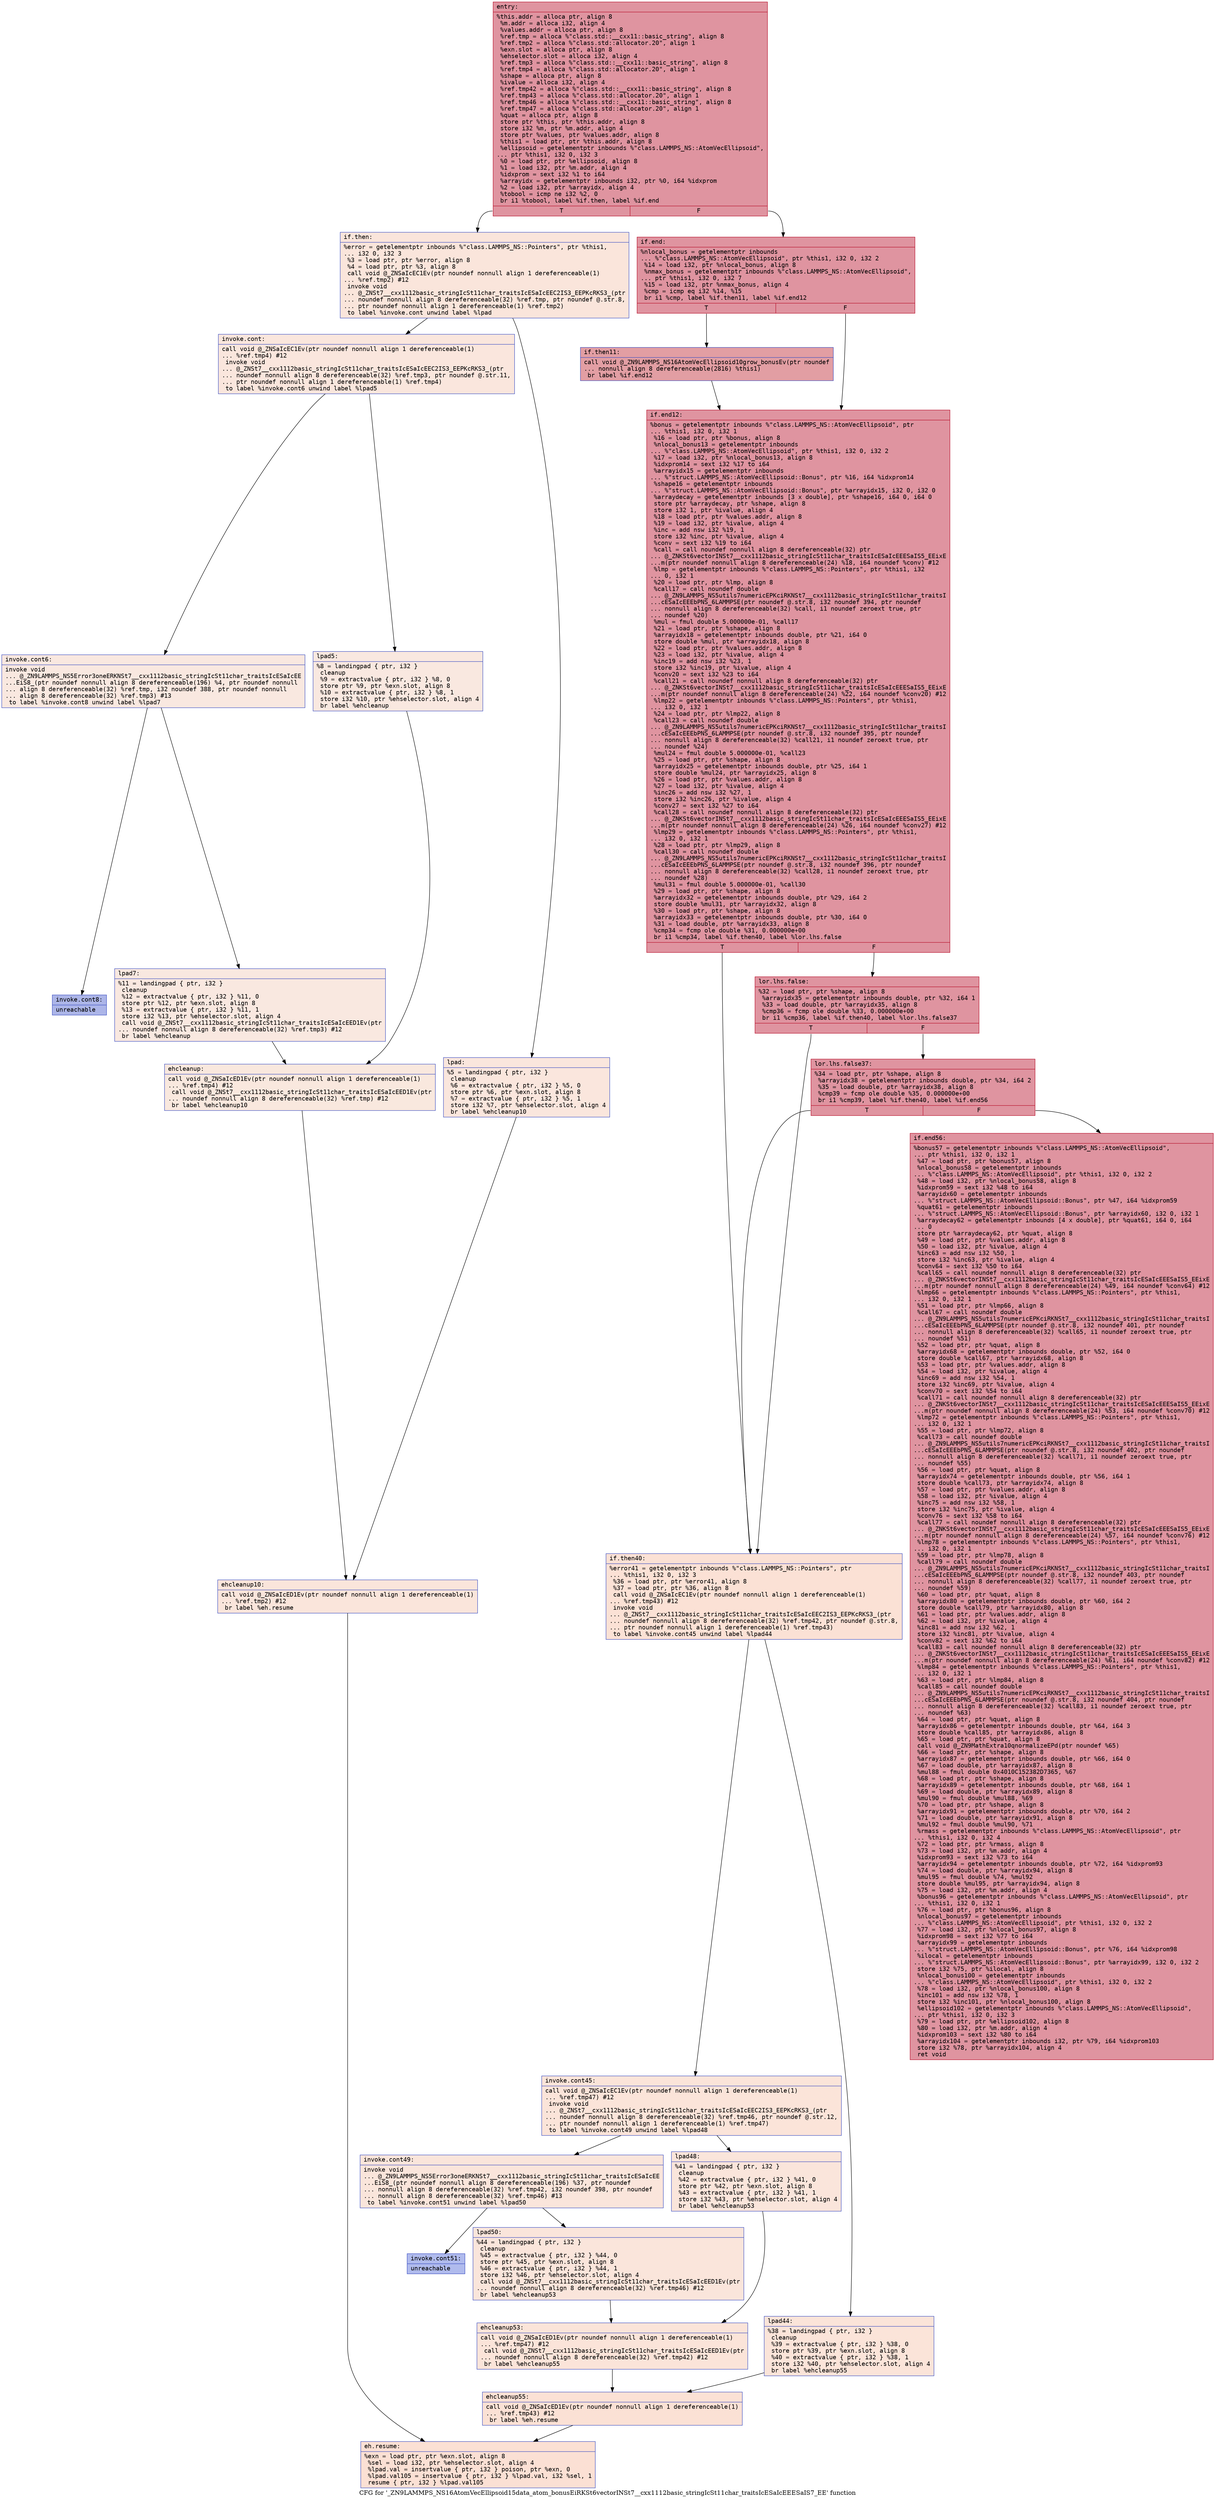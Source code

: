 digraph "CFG for '_ZN9LAMMPS_NS16AtomVecEllipsoid15data_atom_bonusEiRKSt6vectorINSt7__cxx1112basic_stringIcSt11char_traitsIcESaIcEEESaIS7_EE' function" {
	label="CFG for '_ZN9LAMMPS_NS16AtomVecEllipsoid15data_atom_bonusEiRKSt6vectorINSt7__cxx1112basic_stringIcSt11char_traitsIcESaIcEEESaIS7_EE' function";

	Node0x556728da5500 [shape=record,color="#b70d28ff", style=filled, fillcolor="#b70d2870" fontname="Courier",label="{entry:\l|  %this.addr = alloca ptr, align 8\l  %m.addr = alloca i32, align 4\l  %values.addr = alloca ptr, align 8\l  %ref.tmp = alloca %\"class.std::__cxx11::basic_string\", align 8\l  %ref.tmp2 = alloca %\"class.std::allocator.20\", align 1\l  %exn.slot = alloca ptr, align 8\l  %ehselector.slot = alloca i32, align 4\l  %ref.tmp3 = alloca %\"class.std::__cxx11::basic_string\", align 8\l  %ref.tmp4 = alloca %\"class.std::allocator.20\", align 1\l  %shape = alloca ptr, align 8\l  %ivalue = alloca i32, align 4\l  %ref.tmp42 = alloca %\"class.std::__cxx11::basic_string\", align 8\l  %ref.tmp43 = alloca %\"class.std::allocator.20\", align 1\l  %ref.tmp46 = alloca %\"class.std::__cxx11::basic_string\", align 8\l  %ref.tmp47 = alloca %\"class.std::allocator.20\", align 1\l  %quat = alloca ptr, align 8\l  store ptr %this, ptr %this.addr, align 8\l  store i32 %m, ptr %m.addr, align 4\l  store ptr %values, ptr %values.addr, align 8\l  %this1 = load ptr, ptr %this.addr, align 8\l  %ellipsoid = getelementptr inbounds %\"class.LAMMPS_NS::AtomVecEllipsoid\",\l... ptr %this1, i32 0, i32 3\l  %0 = load ptr, ptr %ellipsoid, align 8\l  %1 = load i32, ptr %m.addr, align 4\l  %idxprom = sext i32 %1 to i64\l  %arrayidx = getelementptr inbounds i32, ptr %0, i64 %idxprom\l  %2 = load i32, ptr %arrayidx, align 4\l  %tobool = icmp ne i32 %2, 0\l  br i1 %tobool, label %if.then, label %if.end\l|{<s0>T|<s1>F}}"];
	Node0x556728da5500:s0 -> Node0x556728da6170[tooltip="entry -> if.then\nProbability 0.00%" ];
	Node0x556728da5500:s1 -> Node0x556728da61e0[tooltip="entry -> if.end\nProbability 100.00%" ];
	Node0x556728da6170 [shape=record,color="#3d50c3ff", style=filled, fillcolor="#f4c5ad70" fontname="Courier",label="{if.then:\l|  %error = getelementptr inbounds %\"class.LAMMPS_NS::Pointers\", ptr %this1,\l... i32 0, i32 3\l  %3 = load ptr, ptr %error, align 8\l  %4 = load ptr, ptr %3, align 8\l  call void @_ZNSaIcEC1Ev(ptr noundef nonnull align 1 dereferenceable(1)\l... %ref.tmp2) #12\l  invoke void\l... @_ZNSt7__cxx1112basic_stringIcSt11char_traitsIcESaIcEEC2IS3_EEPKcRKS3_(ptr\l... noundef nonnull align 8 dereferenceable(32) %ref.tmp, ptr noundef @.str.8,\l... ptr noundef nonnull align 1 dereferenceable(1) %ref.tmp2)\l          to label %invoke.cont unwind label %lpad\l}"];
	Node0x556728da6170 -> Node0x556728da73c0[tooltip="if.then -> invoke.cont\nProbability 50.00%" ];
	Node0x556728da6170 -> Node0x556728da7440[tooltip="if.then -> lpad\nProbability 50.00%" ];
	Node0x556728da73c0 [shape=record,color="#3d50c3ff", style=filled, fillcolor="#f3c7b170" fontname="Courier",label="{invoke.cont:\l|  call void @_ZNSaIcEC1Ev(ptr noundef nonnull align 1 dereferenceable(1)\l... %ref.tmp4) #12\l  invoke void\l... @_ZNSt7__cxx1112basic_stringIcSt11char_traitsIcESaIcEEC2IS3_EEPKcRKS3_(ptr\l... noundef nonnull align 8 dereferenceable(32) %ref.tmp3, ptr noundef @.str.11,\l... ptr noundef nonnull align 1 dereferenceable(1) %ref.tmp4)\l          to label %invoke.cont6 unwind label %lpad5\l}"];
	Node0x556728da73c0 -> Node0x556728da7760[tooltip="invoke.cont -> invoke.cont6\nProbability 50.00%" ];
	Node0x556728da73c0 -> Node0x556728da77b0[tooltip="invoke.cont -> lpad5\nProbability 50.00%" ];
	Node0x556728da7760 [shape=record,color="#3d50c3ff", style=filled, fillcolor="#f1ccb870" fontname="Courier",label="{invoke.cont6:\l|  invoke void\l... @_ZN9LAMMPS_NS5Error3oneERKNSt7__cxx1112basic_stringIcSt11char_traitsIcESaIcEE\l...EiS8_(ptr noundef nonnull align 8 dereferenceable(196) %4, ptr noundef nonnull\l... align 8 dereferenceable(32) %ref.tmp, i32 noundef 388, ptr noundef nonnull\l... align 8 dereferenceable(32) %ref.tmp3) #13\l          to label %invoke.cont8 unwind label %lpad7\l}"];
	Node0x556728da7760 -> Node0x556728da7710[tooltip="invoke.cont6 -> invoke.cont8\nProbability 0.00%" ];
	Node0x556728da7760 -> Node0x556728da7a10[tooltip="invoke.cont6 -> lpad7\nProbability 100.00%" ];
	Node0x556728da7710 [shape=record,color="#3d50c3ff", style=filled, fillcolor="#4358cb70" fontname="Courier",label="{invoke.cont8:\l|  unreachable\l}"];
	Node0x556728da7440 [shape=record,color="#3d50c3ff", style=filled, fillcolor="#f3c7b170" fontname="Courier",label="{lpad:\l|  %5 = landingpad \{ ptr, i32 \}\l          cleanup\l  %6 = extractvalue \{ ptr, i32 \} %5, 0\l  store ptr %6, ptr %exn.slot, align 8\l  %7 = extractvalue \{ ptr, i32 \} %5, 1\l  store i32 %7, ptr %ehselector.slot, align 4\l  br label %ehcleanup10\l}"];
	Node0x556728da7440 -> Node0x556728da7f10[tooltip="lpad -> ehcleanup10\nProbability 100.00%" ];
	Node0x556728da77b0 [shape=record,color="#3d50c3ff", style=filled, fillcolor="#f1ccb870" fontname="Courier",label="{lpad5:\l|  %8 = landingpad \{ ptr, i32 \}\l          cleanup\l  %9 = extractvalue \{ ptr, i32 \} %8, 0\l  store ptr %9, ptr %exn.slot, align 8\l  %10 = extractvalue \{ ptr, i32 \} %8, 1\l  store i32 %10, ptr %ehselector.slot, align 4\l  br label %ehcleanup\l}"];
	Node0x556728da77b0 -> Node0x556728da8260[tooltip="lpad5 -> ehcleanup\nProbability 100.00%" ];
	Node0x556728da7a10 [shape=record,color="#3d50c3ff", style=filled, fillcolor="#f1ccb870" fontname="Courier",label="{lpad7:\l|  %11 = landingpad \{ ptr, i32 \}\l          cleanup\l  %12 = extractvalue \{ ptr, i32 \} %11, 0\l  store ptr %12, ptr %exn.slot, align 8\l  %13 = extractvalue \{ ptr, i32 \} %11, 1\l  store i32 %13, ptr %ehselector.slot, align 4\l  call void @_ZNSt7__cxx1112basic_stringIcSt11char_traitsIcESaIcEED1Ev(ptr\l... noundef nonnull align 8 dereferenceable(32) %ref.tmp3) #12\l  br label %ehcleanup\l}"];
	Node0x556728da7a10 -> Node0x556728da8260[tooltip="lpad7 -> ehcleanup\nProbability 100.00%" ];
	Node0x556728da8260 [shape=record,color="#3d50c3ff", style=filled, fillcolor="#f2cab570" fontname="Courier",label="{ehcleanup:\l|  call void @_ZNSaIcED1Ev(ptr noundef nonnull align 1 dereferenceable(1)\l... %ref.tmp4) #12\l  call void @_ZNSt7__cxx1112basic_stringIcSt11char_traitsIcESaIcEED1Ev(ptr\l... noundef nonnull align 8 dereferenceable(32) %ref.tmp) #12\l  br label %ehcleanup10\l}"];
	Node0x556728da8260 -> Node0x556728da7f10[tooltip="ehcleanup -> ehcleanup10\nProbability 100.00%" ];
	Node0x556728da7f10 [shape=record,color="#3d50c3ff", style=filled, fillcolor="#f4c5ad70" fontname="Courier",label="{ehcleanup10:\l|  call void @_ZNSaIcED1Ev(ptr noundef nonnull align 1 dereferenceable(1)\l... %ref.tmp2) #12\l  br label %eh.resume\l}"];
	Node0x556728da7f10 -> Node0x556728da8b10[tooltip="ehcleanup10 -> eh.resume\nProbability 100.00%" ];
	Node0x556728da61e0 [shape=record,color="#b70d28ff", style=filled, fillcolor="#b70d2870" fontname="Courier",label="{if.end:\l|  %nlocal_bonus = getelementptr inbounds\l... %\"class.LAMMPS_NS::AtomVecEllipsoid\", ptr %this1, i32 0, i32 2\l  %14 = load i32, ptr %nlocal_bonus, align 8\l  %nmax_bonus = getelementptr inbounds %\"class.LAMMPS_NS::AtomVecEllipsoid\",\l... ptr %this1, i32 0, i32 7\l  %15 = load i32, ptr %nmax_bonus, align 4\l  %cmp = icmp eq i32 %14, %15\l  br i1 %cmp, label %if.then11, label %if.end12\l|{<s0>T|<s1>F}}"];
	Node0x556728da61e0:s0 -> Node0x556728da8f40[tooltip="if.end -> if.then11\nProbability 50.00%" ];
	Node0x556728da61e0:s1 -> Node0x556728da8fc0[tooltip="if.end -> if.end12\nProbability 50.00%" ];
	Node0x556728da8f40 [shape=record,color="#3d50c3ff", style=filled, fillcolor="#be242e70" fontname="Courier",label="{if.then11:\l|  call void @_ZN9LAMMPS_NS16AtomVecEllipsoid10grow_bonusEv(ptr noundef\l... nonnull align 8 dereferenceable(2816) %this1)\l  br label %if.end12\l}"];
	Node0x556728da8f40 -> Node0x556728da8fc0[tooltip="if.then11 -> if.end12\nProbability 100.00%" ];
	Node0x556728da8fc0 [shape=record,color="#b70d28ff", style=filled, fillcolor="#b70d2870" fontname="Courier",label="{if.end12:\l|  %bonus = getelementptr inbounds %\"class.LAMMPS_NS::AtomVecEllipsoid\", ptr\l... %this1, i32 0, i32 1\l  %16 = load ptr, ptr %bonus, align 8\l  %nlocal_bonus13 = getelementptr inbounds\l... %\"class.LAMMPS_NS::AtomVecEllipsoid\", ptr %this1, i32 0, i32 2\l  %17 = load i32, ptr %nlocal_bonus13, align 8\l  %idxprom14 = sext i32 %17 to i64\l  %arrayidx15 = getelementptr inbounds\l... %\"struct.LAMMPS_NS::AtomVecEllipsoid::Bonus\", ptr %16, i64 %idxprom14\l  %shape16 = getelementptr inbounds\l... %\"struct.LAMMPS_NS::AtomVecEllipsoid::Bonus\", ptr %arrayidx15, i32 0, i32 0\l  %arraydecay = getelementptr inbounds [3 x double], ptr %shape16, i64 0, i64 0\l  store ptr %arraydecay, ptr %shape, align 8\l  store i32 1, ptr %ivalue, align 4\l  %18 = load ptr, ptr %values.addr, align 8\l  %19 = load i32, ptr %ivalue, align 4\l  %inc = add nsw i32 %19, 1\l  store i32 %inc, ptr %ivalue, align 4\l  %conv = sext i32 %19 to i64\l  %call = call noundef nonnull align 8 dereferenceable(32) ptr\l... @_ZNKSt6vectorINSt7__cxx1112basic_stringIcSt11char_traitsIcESaIcEEESaIS5_EEixE\l...m(ptr noundef nonnull align 8 dereferenceable(24) %18, i64 noundef %conv) #12\l  %lmp = getelementptr inbounds %\"class.LAMMPS_NS::Pointers\", ptr %this1, i32\l... 0, i32 1\l  %20 = load ptr, ptr %lmp, align 8\l  %call17 = call noundef double\l... @_ZN9LAMMPS_NS5utils7numericEPKciRKNSt7__cxx1112basic_stringIcSt11char_traitsI\l...cESaIcEEEbPNS_6LAMMPSE(ptr noundef @.str.8, i32 noundef 394, ptr noundef\l... nonnull align 8 dereferenceable(32) %call, i1 noundef zeroext true, ptr\l... noundef %20)\l  %mul = fmul double 5.000000e-01, %call17\l  %21 = load ptr, ptr %shape, align 8\l  %arrayidx18 = getelementptr inbounds double, ptr %21, i64 0\l  store double %mul, ptr %arrayidx18, align 8\l  %22 = load ptr, ptr %values.addr, align 8\l  %23 = load i32, ptr %ivalue, align 4\l  %inc19 = add nsw i32 %23, 1\l  store i32 %inc19, ptr %ivalue, align 4\l  %conv20 = sext i32 %23 to i64\l  %call21 = call noundef nonnull align 8 dereferenceable(32) ptr\l... @_ZNKSt6vectorINSt7__cxx1112basic_stringIcSt11char_traitsIcESaIcEEESaIS5_EEixE\l...m(ptr noundef nonnull align 8 dereferenceable(24) %22, i64 noundef %conv20) #12\l  %lmp22 = getelementptr inbounds %\"class.LAMMPS_NS::Pointers\", ptr %this1,\l... i32 0, i32 1\l  %24 = load ptr, ptr %lmp22, align 8\l  %call23 = call noundef double\l... @_ZN9LAMMPS_NS5utils7numericEPKciRKNSt7__cxx1112basic_stringIcSt11char_traitsI\l...cESaIcEEEbPNS_6LAMMPSE(ptr noundef @.str.8, i32 noundef 395, ptr noundef\l... nonnull align 8 dereferenceable(32) %call21, i1 noundef zeroext true, ptr\l... noundef %24)\l  %mul24 = fmul double 5.000000e-01, %call23\l  %25 = load ptr, ptr %shape, align 8\l  %arrayidx25 = getelementptr inbounds double, ptr %25, i64 1\l  store double %mul24, ptr %arrayidx25, align 8\l  %26 = load ptr, ptr %values.addr, align 8\l  %27 = load i32, ptr %ivalue, align 4\l  %inc26 = add nsw i32 %27, 1\l  store i32 %inc26, ptr %ivalue, align 4\l  %conv27 = sext i32 %27 to i64\l  %call28 = call noundef nonnull align 8 dereferenceable(32) ptr\l... @_ZNKSt6vectorINSt7__cxx1112basic_stringIcSt11char_traitsIcESaIcEEESaIS5_EEixE\l...m(ptr noundef nonnull align 8 dereferenceable(24) %26, i64 noundef %conv27) #12\l  %lmp29 = getelementptr inbounds %\"class.LAMMPS_NS::Pointers\", ptr %this1,\l... i32 0, i32 1\l  %28 = load ptr, ptr %lmp29, align 8\l  %call30 = call noundef double\l... @_ZN9LAMMPS_NS5utils7numericEPKciRKNSt7__cxx1112basic_stringIcSt11char_traitsI\l...cESaIcEEEbPNS_6LAMMPSE(ptr noundef @.str.8, i32 noundef 396, ptr noundef\l... nonnull align 8 dereferenceable(32) %call28, i1 noundef zeroext true, ptr\l... noundef %28)\l  %mul31 = fmul double 5.000000e-01, %call30\l  %29 = load ptr, ptr %shape, align 8\l  %arrayidx32 = getelementptr inbounds double, ptr %29, i64 2\l  store double %mul31, ptr %arrayidx32, align 8\l  %30 = load ptr, ptr %shape, align 8\l  %arrayidx33 = getelementptr inbounds double, ptr %30, i64 0\l  %31 = load double, ptr %arrayidx33, align 8\l  %cmp34 = fcmp ole double %31, 0.000000e+00\l  br i1 %cmp34, label %if.then40, label %lor.lhs.false\l|{<s0>T|<s1>F}}"];
	Node0x556728da8fc0:s0 -> Node0x556728daca60[tooltip="if.end12 -> if.then40\nProbability 0.00%" ];
	Node0x556728da8fc0:s1 -> Node0x556728dacae0[tooltip="if.end12 -> lor.lhs.false\nProbability 100.00%" ];
	Node0x556728dacae0 [shape=record,color="#b70d28ff", style=filled, fillcolor="#b70d2870" fontname="Courier",label="{lor.lhs.false:\l|  %32 = load ptr, ptr %shape, align 8\l  %arrayidx35 = getelementptr inbounds double, ptr %32, i64 1\l  %33 = load double, ptr %arrayidx35, align 8\l  %cmp36 = fcmp ole double %33, 0.000000e+00\l  br i1 %cmp36, label %if.then40, label %lor.lhs.false37\l|{<s0>T|<s1>F}}"];
	Node0x556728dacae0:s0 -> Node0x556728daca60[tooltip="lor.lhs.false -> if.then40\nProbability 0.00%" ];
	Node0x556728dacae0:s1 -> Node0x556728dace90[tooltip="lor.lhs.false -> lor.lhs.false37\nProbability 100.00%" ];
	Node0x556728dace90 [shape=record,color="#b70d28ff", style=filled, fillcolor="#b70d2870" fontname="Courier",label="{lor.lhs.false37:\l|  %34 = load ptr, ptr %shape, align 8\l  %arrayidx38 = getelementptr inbounds double, ptr %34, i64 2\l  %35 = load double, ptr %arrayidx38, align 8\l  %cmp39 = fcmp ole double %35, 0.000000e+00\l  br i1 %cmp39, label %if.then40, label %if.end56\l|{<s0>T|<s1>F}}"];
	Node0x556728dace90:s0 -> Node0x556728daca60[tooltip="lor.lhs.false37 -> if.then40\nProbability 0.00%" ];
	Node0x556728dace90:s1 -> Node0x556728dad240[tooltip="lor.lhs.false37 -> if.end56\nProbability 100.00%" ];
	Node0x556728daca60 [shape=record,color="#3d50c3ff", style=filled, fillcolor="#f7bca170" fontname="Courier",label="{if.then40:\l|  %error41 = getelementptr inbounds %\"class.LAMMPS_NS::Pointers\", ptr\l... %this1, i32 0, i32 3\l  %36 = load ptr, ptr %error41, align 8\l  %37 = load ptr, ptr %36, align 8\l  call void @_ZNSaIcEC1Ev(ptr noundef nonnull align 1 dereferenceable(1)\l... %ref.tmp43) #12\l  invoke void\l... @_ZNSt7__cxx1112basic_stringIcSt11char_traitsIcESaIcEEC2IS3_EEPKcRKS3_(ptr\l... noundef nonnull align 8 dereferenceable(32) %ref.tmp42, ptr noundef @.str.8,\l... ptr noundef nonnull align 1 dereferenceable(1) %ref.tmp43)\l          to label %invoke.cont45 unwind label %lpad44\l}"];
	Node0x556728daca60 -> Node0x556728dad6d0[tooltip="if.then40 -> invoke.cont45\nProbability 50.00%" ];
	Node0x556728daca60 -> Node0x556728dad750[tooltip="if.then40 -> lpad44\nProbability 50.00%" ];
	Node0x556728dad6d0 [shape=record,color="#3d50c3ff", style=filled, fillcolor="#f5c1a970" fontname="Courier",label="{invoke.cont45:\l|  call void @_ZNSaIcEC1Ev(ptr noundef nonnull align 1 dereferenceable(1)\l... %ref.tmp47) #12\l  invoke void\l... @_ZNSt7__cxx1112basic_stringIcSt11char_traitsIcESaIcEEC2IS3_EEPKcRKS3_(ptr\l... noundef nonnull align 8 dereferenceable(32) %ref.tmp46, ptr noundef @.str.12,\l... ptr noundef nonnull align 1 dereferenceable(1) %ref.tmp47)\l          to label %invoke.cont49 unwind label %lpad48\l}"];
	Node0x556728dad6d0 -> Node0x556728dadad0[tooltip="invoke.cont45 -> invoke.cont49\nProbability 50.00%" ];
	Node0x556728dad6d0 -> Node0x556728dadb20[tooltip="invoke.cont45 -> lpad48\nProbability 50.00%" ];
	Node0x556728dadad0 [shape=record,color="#3d50c3ff", style=filled, fillcolor="#f4c5ad70" fontname="Courier",label="{invoke.cont49:\l|  invoke void\l... @_ZN9LAMMPS_NS5Error3oneERKNSt7__cxx1112basic_stringIcSt11char_traitsIcESaIcEE\l...EiS8_(ptr noundef nonnull align 8 dereferenceable(196) %37, ptr noundef\l... nonnull align 8 dereferenceable(32) %ref.tmp42, i32 noundef 398, ptr noundef\l... nonnull align 8 dereferenceable(32) %ref.tmp46) #13\l          to label %invoke.cont51 unwind label %lpad50\l}"];
	Node0x556728dadad0 -> Node0x556728dada80[tooltip="invoke.cont49 -> invoke.cont51\nProbability 0.00%" ];
	Node0x556728dadad0 -> Node0x556728dade40[tooltip="invoke.cont49 -> lpad50\nProbability 100.00%" ];
	Node0x556728dada80 [shape=record,color="#3d50c3ff", style=filled, fillcolor="#4c66d670" fontname="Courier",label="{invoke.cont51:\l|  unreachable\l}"];
	Node0x556728dad750 [shape=record,color="#3d50c3ff", style=filled, fillcolor="#f5c1a970" fontname="Courier",label="{lpad44:\l|  %38 = landingpad \{ ptr, i32 \}\l          cleanup\l  %39 = extractvalue \{ ptr, i32 \} %38, 0\l  store ptr %39, ptr %exn.slot, align 8\l  %40 = extractvalue \{ ptr, i32 \} %38, 1\l  store i32 %40, ptr %ehselector.slot, align 4\l  br label %ehcleanup55\l}"];
	Node0x556728dad750 -> Node0x556728dae400[tooltip="lpad44 -> ehcleanup55\nProbability 100.00%" ];
	Node0x556728dadb20 [shape=record,color="#3d50c3ff", style=filled, fillcolor="#f4c5ad70" fontname="Courier",label="{lpad48:\l|  %41 = landingpad \{ ptr, i32 \}\l          cleanup\l  %42 = extractvalue \{ ptr, i32 \} %41, 0\l  store ptr %42, ptr %exn.slot, align 8\l  %43 = extractvalue \{ ptr, i32 \} %41, 1\l  store i32 %43, ptr %ehselector.slot, align 4\l  br label %ehcleanup53\l}"];
	Node0x556728dadb20 -> Node0x556728dae6e0[tooltip="lpad48 -> ehcleanup53\nProbability 100.00%" ];
	Node0x556728dade40 [shape=record,color="#3d50c3ff", style=filled, fillcolor="#f4c5ad70" fontname="Courier",label="{lpad50:\l|  %44 = landingpad \{ ptr, i32 \}\l          cleanup\l  %45 = extractvalue \{ ptr, i32 \} %44, 0\l  store ptr %45, ptr %exn.slot, align 8\l  %46 = extractvalue \{ ptr, i32 \} %44, 1\l  store i32 %46, ptr %ehselector.slot, align 4\l  call void @_ZNSt7__cxx1112basic_stringIcSt11char_traitsIcESaIcEED1Ev(ptr\l... noundef nonnull align 8 dereferenceable(32) %ref.tmp46) #12\l  br label %ehcleanup53\l}"];
	Node0x556728dade40 -> Node0x556728dae6e0[tooltip="lpad50 -> ehcleanup53\nProbability 100.00%" ];
	Node0x556728dae6e0 [shape=record,color="#3d50c3ff", style=filled, fillcolor="#f5c1a970" fontname="Courier",label="{ehcleanup53:\l|  call void @_ZNSaIcED1Ev(ptr noundef nonnull align 1 dereferenceable(1)\l... %ref.tmp47) #12\l  call void @_ZNSt7__cxx1112basic_stringIcSt11char_traitsIcESaIcEED1Ev(ptr\l... noundef nonnull align 8 dereferenceable(32) %ref.tmp42) #12\l  br label %ehcleanup55\l}"];
	Node0x556728dae6e0 -> Node0x556728dae400[tooltip="ehcleanup53 -> ehcleanup55\nProbability 100.00%" ];
	Node0x556728dae400 [shape=record,color="#3d50c3ff", style=filled, fillcolor="#f7bca170" fontname="Courier",label="{ehcleanup55:\l|  call void @_ZNSaIcED1Ev(ptr noundef nonnull align 1 dereferenceable(1)\l... %ref.tmp43) #12\l  br label %eh.resume\l}"];
	Node0x556728dae400 -> Node0x556728da8b10[tooltip="ehcleanup55 -> eh.resume\nProbability 100.00%" ];
	Node0x556728dad240 [shape=record,color="#b70d28ff", style=filled, fillcolor="#b70d2870" fontname="Courier",label="{if.end56:\l|  %bonus57 = getelementptr inbounds %\"class.LAMMPS_NS::AtomVecEllipsoid\",\l... ptr %this1, i32 0, i32 1\l  %47 = load ptr, ptr %bonus57, align 8\l  %nlocal_bonus58 = getelementptr inbounds\l... %\"class.LAMMPS_NS::AtomVecEllipsoid\", ptr %this1, i32 0, i32 2\l  %48 = load i32, ptr %nlocal_bonus58, align 8\l  %idxprom59 = sext i32 %48 to i64\l  %arrayidx60 = getelementptr inbounds\l... %\"struct.LAMMPS_NS::AtomVecEllipsoid::Bonus\", ptr %47, i64 %idxprom59\l  %quat61 = getelementptr inbounds\l... %\"struct.LAMMPS_NS::AtomVecEllipsoid::Bonus\", ptr %arrayidx60, i32 0, i32 1\l  %arraydecay62 = getelementptr inbounds [4 x double], ptr %quat61, i64 0, i64\l... 0\l  store ptr %arraydecay62, ptr %quat, align 8\l  %49 = load ptr, ptr %values.addr, align 8\l  %50 = load i32, ptr %ivalue, align 4\l  %inc63 = add nsw i32 %50, 1\l  store i32 %inc63, ptr %ivalue, align 4\l  %conv64 = sext i32 %50 to i64\l  %call65 = call noundef nonnull align 8 dereferenceable(32) ptr\l... @_ZNKSt6vectorINSt7__cxx1112basic_stringIcSt11char_traitsIcESaIcEEESaIS5_EEixE\l...m(ptr noundef nonnull align 8 dereferenceable(24) %49, i64 noundef %conv64) #12\l  %lmp66 = getelementptr inbounds %\"class.LAMMPS_NS::Pointers\", ptr %this1,\l... i32 0, i32 1\l  %51 = load ptr, ptr %lmp66, align 8\l  %call67 = call noundef double\l... @_ZN9LAMMPS_NS5utils7numericEPKciRKNSt7__cxx1112basic_stringIcSt11char_traitsI\l...cESaIcEEEbPNS_6LAMMPSE(ptr noundef @.str.8, i32 noundef 401, ptr noundef\l... nonnull align 8 dereferenceable(32) %call65, i1 noundef zeroext true, ptr\l... noundef %51)\l  %52 = load ptr, ptr %quat, align 8\l  %arrayidx68 = getelementptr inbounds double, ptr %52, i64 0\l  store double %call67, ptr %arrayidx68, align 8\l  %53 = load ptr, ptr %values.addr, align 8\l  %54 = load i32, ptr %ivalue, align 4\l  %inc69 = add nsw i32 %54, 1\l  store i32 %inc69, ptr %ivalue, align 4\l  %conv70 = sext i32 %54 to i64\l  %call71 = call noundef nonnull align 8 dereferenceable(32) ptr\l... @_ZNKSt6vectorINSt7__cxx1112basic_stringIcSt11char_traitsIcESaIcEEESaIS5_EEixE\l...m(ptr noundef nonnull align 8 dereferenceable(24) %53, i64 noundef %conv70) #12\l  %lmp72 = getelementptr inbounds %\"class.LAMMPS_NS::Pointers\", ptr %this1,\l... i32 0, i32 1\l  %55 = load ptr, ptr %lmp72, align 8\l  %call73 = call noundef double\l... @_ZN9LAMMPS_NS5utils7numericEPKciRKNSt7__cxx1112basic_stringIcSt11char_traitsI\l...cESaIcEEEbPNS_6LAMMPSE(ptr noundef @.str.8, i32 noundef 402, ptr noundef\l... nonnull align 8 dereferenceable(32) %call71, i1 noundef zeroext true, ptr\l... noundef %55)\l  %56 = load ptr, ptr %quat, align 8\l  %arrayidx74 = getelementptr inbounds double, ptr %56, i64 1\l  store double %call73, ptr %arrayidx74, align 8\l  %57 = load ptr, ptr %values.addr, align 8\l  %58 = load i32, ptr %ivalue, align 4\l  %inc75 = add nsw i32 %58, 1\l  store i32 %inc75, ptr %ivalue, align 4\l  %conv76 = sext i32 %58 to i64\l  %call77 = call noundef nonnull align 8 dereferenceable(32) ptr\l... @_ZNKSt6vectorINSt7__cxx1112basic_stringIcSt11char_traitsIcESaIcEEESaIS5_EEixE\l...m(ptr noundef nonnull align 8 dereferenceable(24) %57, i64 noundef %conv76) #12\l  %lmp78 = getelementptr inbounds %\"class.LAMMPS_NS::Pointers\", ptr %this1,\l... i32 0, i32 1\l  %59 = load ptr, ptr %lmp78, align 8\l  %call79 = call noundef double\l... @_ZN9LAMMPS_NS5utils7numericEPKciRKNSt7__cxx1112basic_stringIcSt11char_traitsI\l...cESaIcEEEbPNS_6LAMMPSE(ptr noundef @.str.8, i32 noundef 403, ptr noundef\l... nonnull align 8 dereferenceable(32) %call77, i1 noundef zeroext true, ptr\l... noundef %59)\l  %60 = load ptr, ptr %quat, align 8\l  %arrayidx80 = getelementptr inbounds double, ptr %60, i64 2\l  store double %call79, ptr %arrayidx80, align 8\l  %61 = load ptr, ptr %values.addr, align 8\l  %62 = load i32, ptr %ivalue, align 4\l  %inc81 = add nsw i32 %62, 1\l  store i32 %inc81, ptr %ivalue, align 4\l  %conv82 = sext i32 %62 to i64\l  %call83 = call noundef nonnull align 8 dereferenceable(32) ptr\l... @_ZNKSt6vectorINSt7__cxx1112basic_stringIcSt11char_traitsIcESaIcEEESaIS5_EEixE\l...m(ptr noundef nonnull align 8 dereferenceable(24) %61, i64 noundef %conv82) #12\l  %lmp84 = getelementptr inbounds %\"class.LAMMPS_NS::Pointers\", ptr %this1,\l... i32 0, i32 1\l  %63 = load ptr, ptr %lmp84, align 8\l  %call85 = call noundef double\l... @_ZN9LAMMPS_NS5utils7numericEPKciRKNSt7__cxx1112basic_stringIcSt11char_traitsI\l...cESaIcEEEbPNS_6LAMMPSE(ptr noundef @.str.8, i32 noundef 404, ptr noundef\l... nonnull align 8 dereferenceable(32) %call83, i1 noundef zeroext true, ptr\l... noundef %63)\l  %64 = load ptr, ptr %quat, align 8\l  %arrayidx86 = getelementptr inbounds double, ptr %64, i64 3\l  store double %call85, ptr %arrayidx86, align 8\l  %65 = load ptr, ptr %quat, align 8\l  call void @_ZN9MathExtra10qnormalizeEPd(ptr noundef %65)\l  %66 = load ptr, ptr %shape, align 8\l  %arrayidx87 = getelementptr inbounds double, ptr %66, i64 0\l  %67 = load double, ptr %arrayidx87, align 8\l  %mul88 = fmul double 0x4010C152382D7365, %67\l  %68 = load ptr, ptr %shape, align 8\l  %arrayidx89 = getelementptr inbounds double, ptr %68, i64 1\l  %69 = load double, ptr %arrayidx89, align 8\l  %mul90 = fmul double %mul88, %69\l  %70 = load ptr, ptr %shape, align 8\l  %arrayidx91 = getelementptr inbounds double, ptr %70, i64 2\l  %71 = load double, ptr %arrayidx91, align 8\l  %mul92 = fmul double %mul90, %71\l  %rmass = getelementptr inbounds %\"class.LAMMPS_NS::AtomVecEllipsoid\", ptr\l... %this1, i32 0, i32 4\l  %72 = load ptr, ptr %rmass, align 8\l  %73 = load i32, ptr %m.addr, align 4\l  %idxprom93 = sext i32 %73 to i64\l  %arrayidx94 = getelementptr inbounds double, ptr %72, i64 %idxprom93\l  %74 = load double, ptr %arrayidx94, align 8\l  %mul95 = fmul double %74, %mul92\l  store double %mul95, ptr %arrayidx94, align 8\l  %75 = load i32, ptr %m.addr, align 4\l  %bonus96 = getelementptr inbounds %\"class.LAMMPS_NS::AtomVecEllipsoid\", ptr\l... %this1, i32 0, i32 1\l  %76 = load ptr, ptr %bonus96, align 8\l  %nlocal_bonus97 = getelementptr inbounds\l... %\"class.LAMMPS_NS::AtomVecEllipsoid\", ptr %this1, i32 0, i32 2\l  %77 = load i32, ptr %nlocal_bonus97, align 8\l  %idxprom98 = sext i32 %77 to i64\l  %arrayidx99 = getelementptr inbounds\l... %\"struct.LAMMPS_NS::AtomVecEllipsoid::Bonus\", ptr %76, i64 %idxprom98\l  %ilocal = getelementptr inbounds\l... %\"struct.LAMMPS_NS::AtomVecEllipsoid::Bonus\", ptr %arrayidx99, i32 0, i32 2\l  store i32 %75, ptr %ilocal, align 8\l  %nlocal_bonus100 = getelementptr inbounds\l... %\"class.LAMMPS_NS::AtomVecEllipsoid\", ptr %this1, i32 0, i32 2\l  %78 = load i32, ptr %nlocal_bonus100, align 8\l  %inc101 = add nsw i32 %78, 1\l  store i32 %inc101, ptr %nlocal_bonus100, align 8\l  %ellipsoid102 = getelementptr inbounds %\"class.LAMMPS_NS::AtomVecEllipsoid\",\l... ptr %this1, i32 0, i32 3\l  %79 = load ptr, ptr %ellipsoid102, align 8\l  %80 = load i32, ptr %m.addr, align 4\l  %idxprom103 = sext i32 %80 to i64\l  %arrayidx104 = getelementptr inbounds i32, ptr %79, i64 %idxprom103\l  store i32 %78, ptr %arrayidx104, align 4\l  ret void\l}"];
	Node0x556728da8b10 [shape=record,color="#3d50c3ff", style=filled, fillcolor="#f7b99e70" fontname="Courier",label="{eh.resume:\l|  %exn = load ptr, ptr %exn.slot, align 8\l  %sel = load i32, ptr %ehselector.slot, align 4\l  %lpad.val = insertvalue \{ ptr, i32 \} poison, ptr %exn, 0\l  %lpad.val105 = insertvalue \{ ptr, i32 \} %lpad.val, i32 %sel, 1\l  resume \{ ptr, i32 \} %lpad.val105\l}"];
}
